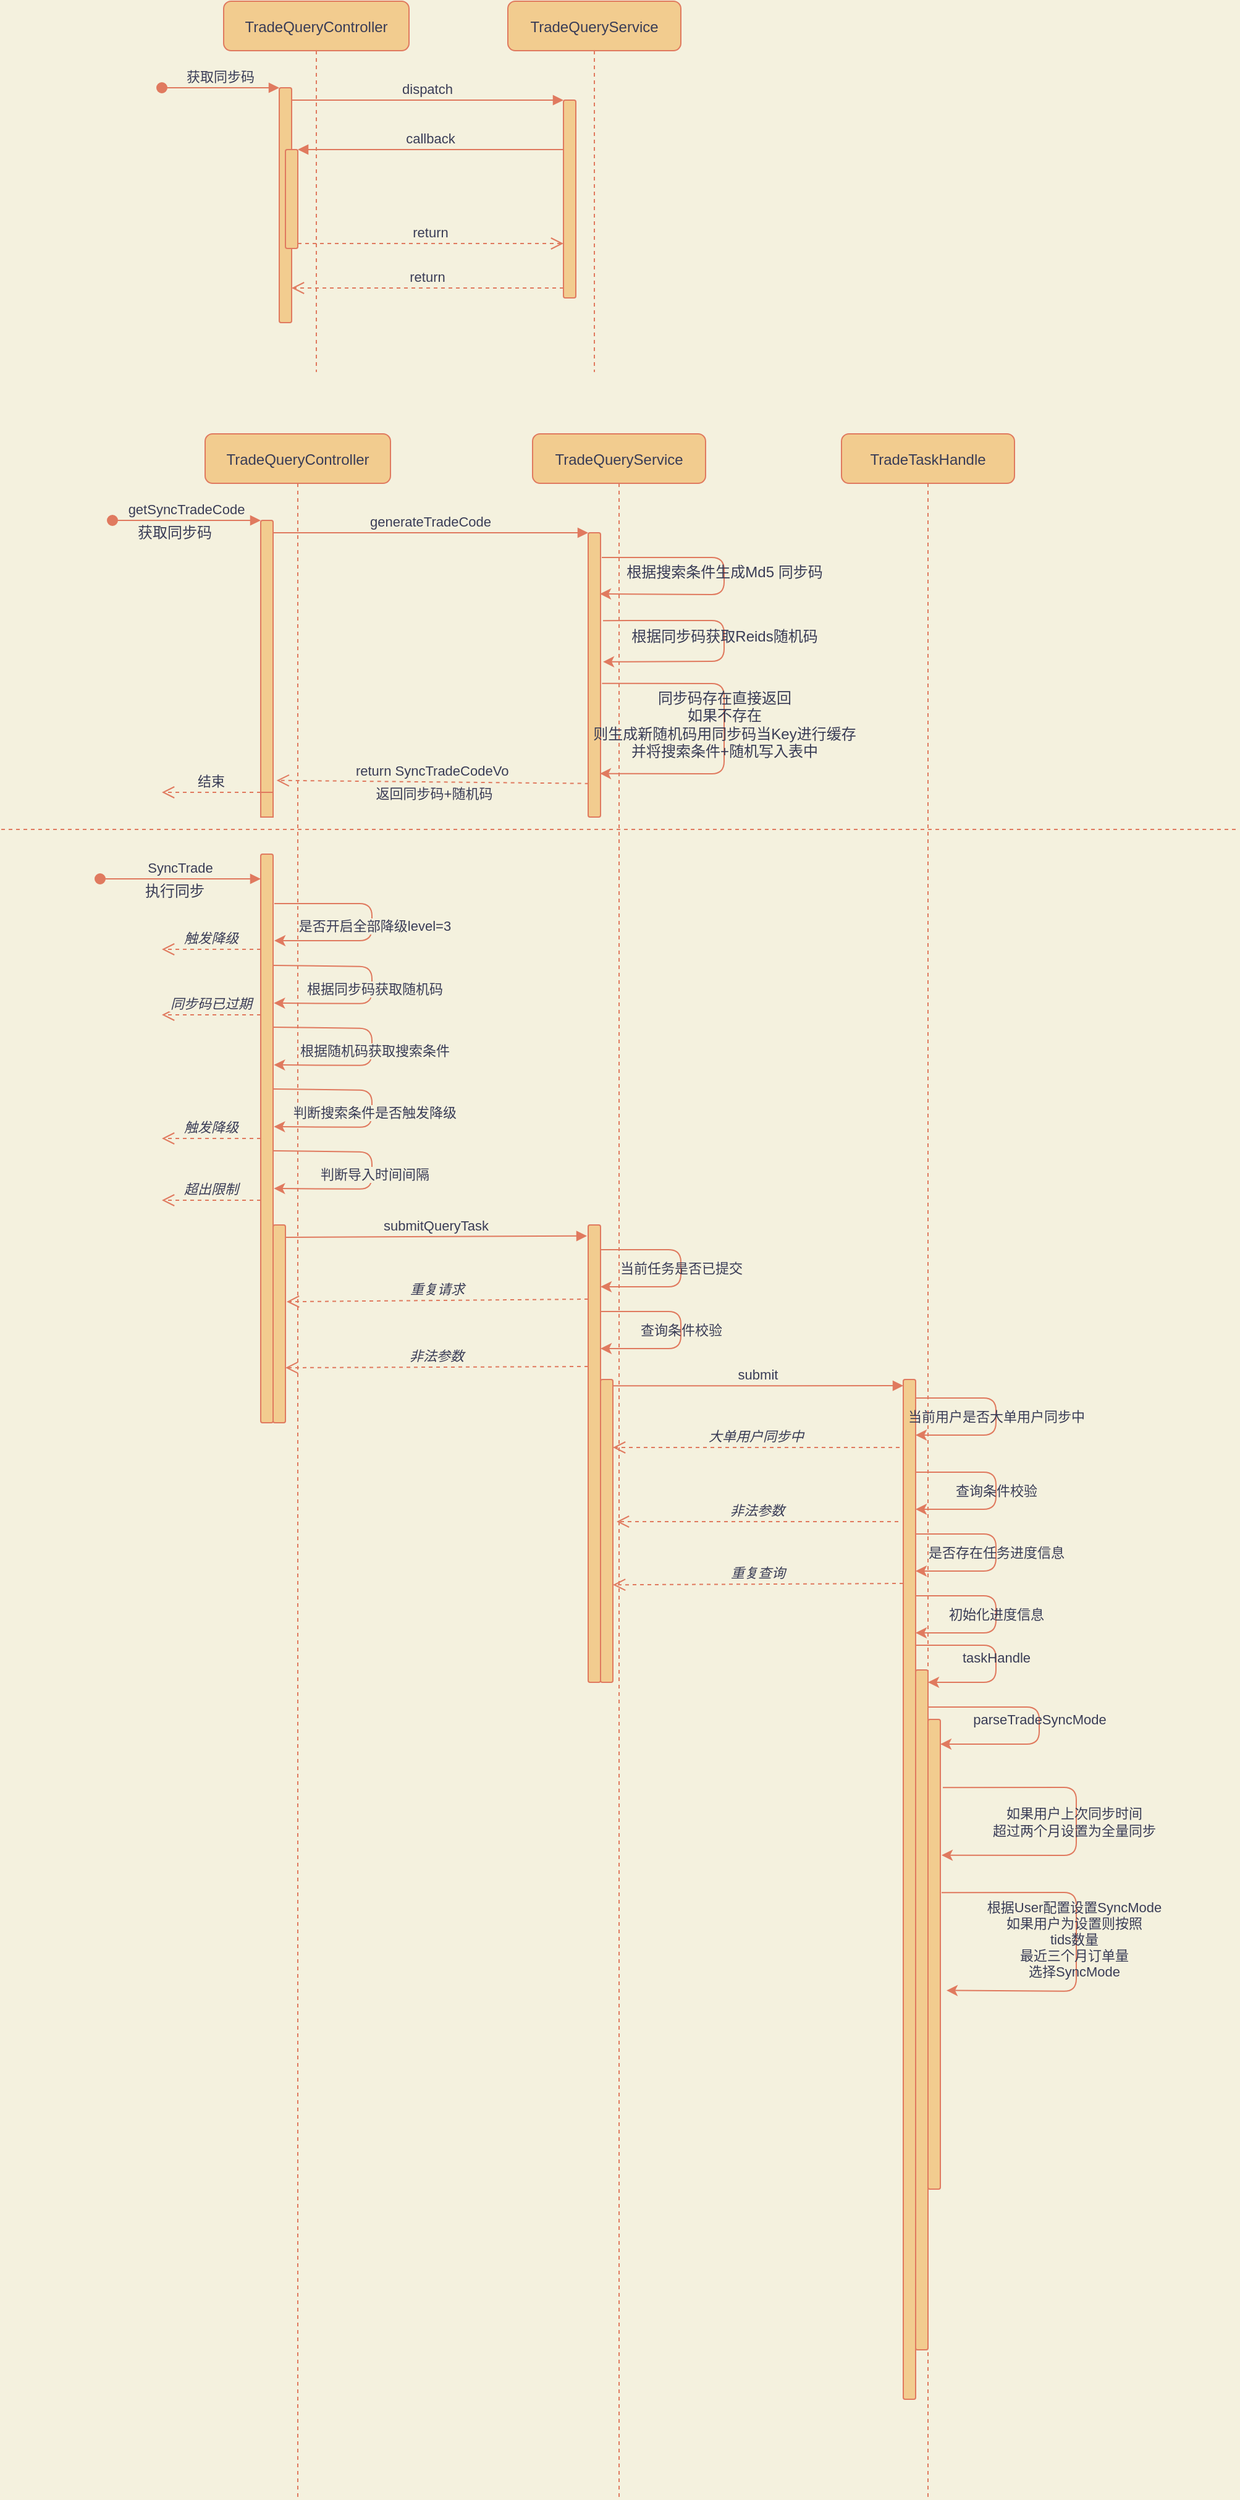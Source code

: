 <mxfile version="14.9.3" type="github">
  <diagram id="kgpKYQtTHZ0yAKxKKP6v" name="Page-1">
    <mxGraphModel dx="2361" dy="708" grid="1" gridSize="10" guides="1" tooltips="1" connect="1" arrows="1" fold="1" page="1" pageScale="1" pageWidth="1100" pageHeight="850" background="#F4F1DE" math="0" shadow="0">
      <root>
        <mxCell id="0" />
        <mxCell id="1" parent="0" />
        <mxCell id="3nuBFxr9cyL0pnOWT2aG-1" value="TradeQueryController" style="shape=umlLifeline;perimeter=lifelinePerimeter;container=1;collapsible=0;recursiveResize=0;shadow=0;strokeWidth=1;rounded=1;fillColor=#F2CC8F;strokeColor=#E07A5F;fontColor=#393C56;" parent="1" vertex="1">
          <mxGeometry x="70" y="80" width="150" height="300" as="geometry" />
        </mxCell>
        <mxCell id="3nuBFxr9cyL0pnOWT2aG-2" value="" style="points=[];perimeter=orthogonalPerimeter;shadow=0;strokeWidth=1;rounded=1;fillColor=#F2CC8F;strokeColor=#E07A5F;fontColor=#393C56;" parent="3nuBFxr9cyL0pnOWT2aG-1" vertex="1">
          <mxGeometry x="45" y="70" width="10" height="190" as="geometry" />
        </mxCell>
        <mxCell id="3nuBFxr9cyL0pnOWT2aG-3" value="获取同步码" style="verticalAlign=bottom;startArrow=oval;endArrow=block;startSize=8;shadow=0;strokeWidth=1;labelBackgroundColor=#F4F1DE;strokeColor=#E07A5F;fontColor=#393C56;" parent="3nuBFxr9cyL0pnOWT2aG-1" target="3nuBFxr9cyL0pnOWT2aG-2" edge="1">
          <mxGeometry relative="1" as="geometry">
            <mxPoint x="-50" y="70" as="sourcePoint" />
          </mxGeometry>
        </mxCell>
        <mxCell id="3nuBFxr9cyL0pnOWT2aG-4" value="" style="points=[];perimeter=orthogonalPerimeter;shadow=0;strokeWidth=1;rounded=1;fillColor=#F2CC8F;strokeColor=#E07A5F;fontColor=#393C56;" parent="3nuBFxr9cyL0pnOWT2aG-1" vertex="1">
          <mxGeometry x="50" y="120" width="10" height="80" as="geometry" />
        </mxCell>
        <mxCell id="3nuBFxr9cyL0pnOWT2aG-5" value="TradeQueryService" style="shape=umlLifeline;perimeter=lifelinePerimeter;container=1;collapsible=0;recursiveResize=0;shadow=0;strokeWidth=1;rounded=1;fillColor=#F2CC8F;strokeColor=#E07A5F;fontColor=#393C56;" parent="1" vertex="1">
          <mxGeometry x="300" y="80" width="140" height="300" as="geometry" />
        </mxCell>
        <mxCell id="3nuBFxr9cyL0pnOWT2aG-6" value="" style="points=[];perimeter=orthogonalPerimeter;shadow=0;strokeWidth=1;rounded=1;fillColor=#F2CC8F;strokeColor=#E07A5F;fontColor=#393C56;" parent="3nuBFxr9cyL0pnOWT2aG-5" vertex="1">
          <mxGeometry x="45" y="80" width="10" height="160" as="geometry" />
        </mxCell>
        <mxCell id="3nuBFxr9cyL0pnOWT2aG-7" value="return" style="verticalAlign=bottom;endArrow=open;dashed=1;endSize=8;exitX=0;exitY=0.95;shadow=0;strokeWidth=1;labelBackgroundColor=#F4F1DE;strokeColor=#E07A5F;fontColor=#393C56;" parent="1" source="3nuBFxr9cyL0pnOWT2aG-6" target="3nuBFxr9cyL0pnOWT2aG-2" edge="1">
          <mxGeometry relative="1" as="geometry">
            <mxPoint x="275" y="236" as="targetPoint" />
          </mxGeometry>
        </mxCell>
        <mxCell id="3nuBFxr9cyL0pnOWT2aG-8" value="dispatch" style="verticalAlign=bottom;endArrow=block;entryX=0;entryY=0;shadow=0;strokeWidth=1;labelBackgroundColor=#F4F1DE;strokeColor=#E07A5F;fontColor=#393C56;" parent="1" source="3nuBFxr9cyL0pnOWT2aG-2" target="3nuBFxr9cyL0pnOWT2aG-6" edge="1">
          <mxGeometry relative="1" as="geometry">
            <mxPoint x="275" y="160" as="sourcePoint" />
          </mxGeometry>
        </mxCell>
        <mxCell id="3nuBFxr9cyL0pnOWT2aG-9" value="callback" style="verticalAlign=bottom;endArrow=block;entryX=1;entryY=0;shadow=0;strokeWidth=1;labelBackgroundColor=#F4F1DE;strokeColor=#E07A5F;fontColor=#393C56;" parent="1" source="3nuBFxr9cyL0pnOWT2aG-6" target="3nuBFxr9cyL0pnOWT2aG-4" edge="1">
          <mxGeometry relative="1" as="geometry">
            <mxPoint x="240" y="200" as="sourcePoint" />
          </mxGeometry>
        </mxCell>
        <mxCell id="3nuBFxr9cyL0pnOWT2aG-10" value="return" style="verticalAlign=bottom;endArrow=open;dashed=1;endSize=8;exitX=1;exitY=0.95;shadow=0;strokeWidth=1;labelBackgroundColor=#F4F1DE;strokeColor=#E07A5F;fontColor=#393C56;" parent="1" source="3nuBFxr9cyL0pnOWT2aG-4" target="3nuBFxr9cyL0pnOWT2aG-6" edge="1">
          <mxGeometry relative="1" as="geometry">
            <mxPoint x="240" y="257" as="targetPoint" />
          </mxGeometry>
        </mxCell>
        <mxCell id="RdxSyApWsiTOnNlZj5HY-6" value="TradeQueryController" style="shape=umlLifeline;perimeter=lifelinePerimeter;container=1;collapsible=0;recursiveResize=0;shadow=0;strokeWidth=1;rounded=1;fillColor=#F2CC8F;strokeColor=#E07A5F;fontColor=#393C56;" vertex="1" parent="1">
          <mxGeometry x="55" y="430" width="150" height="1670" as="geometry" />
        </mxCell>
        <mxCell id="RdxSyApWsiTOnNlZj5HY-7" value="" style="points=[];perimeter=orthogonalPerimeter;shadow=0;strokeWidth=1;rounded=1;fillColor=#F2CC8F;strokeColor=#E07A5F;fontColor=#393C56;" vertex="1" parent="RdxSyApWsiTOnNlZj5HY-6">
          <mxGeometry x="45" y="70" width="10" height="235" as="geometry" />
        </mxCell>
        <mxCell id="RdxSyApWsiTOnNlZj5HY-8" value="getSyncTradeCode" style="verticalAlign=bottom;startArrow=oval;endArrow=block;startSize=8;shadow=0;strokeWidth=1;labelBackgroundColor=#F4F1DE;strokeColor=#E07A5F;fontColor=#393C56;" edge="1" parent="RdxSyApWsiTOnNlZj5HY-6" target="RdxSyApWsiTOnNlZj5HY-7">
          <mxGeometry relative="1" as="geometry">
            <mxPoint x="-75" y="70" as="sourcePoint" />
          </mxGeometry>
        </mxCell>
        <mxCell id="RdxSyApWsiTOnNlZj5HY-10" value="TradeQueryService" style="shape=umlLifeline;perimeter=lifelinePerimeter;container=1;collapsible=0;recursiveResize=0;shadow=0;strokeWidth=1;rounded=1;fillColor=#F2CC8F;strokeColor=#E07A5F;fontColor=#393C56;" vertex="1" parent="1">
          <mxGeometry x="320" y="430" width="140" height="1670" as="geometry" />
        </mxCell>
        <mxCell id="RdxSyApWsiTOnNlZj5HY-11" value="" style="points=[];perimeter=orthogonalPerimeter;shadow=0;strokeWidth=1;rounded=1;fillColor=#F2CC8F;strokeColor=#E07A5F;fontColor=#393C56;" vertex="1" parent="RdxSyApWsiTOnNlZj5HY-10">
          <mxGeometry x="45" y="80" width="10" height="230" as="geometry" />
        </mxCell>
        <mxCell id="RdxSyApWsiTOnNlZj5HY-32" value="" style="endArrow=classic;html=1;entryX=0.95;entryY=0.215;entryDx=0;entryDy=0;entryPerimeter=0;labelBackgroundColor=#F4F1DE;strokeColor=#E07A5F;fontColor=#393C56;" edge="1" parent="RdxSyApWsiTOnNlZj5HY-10" target="RdxSyApWsiTOnNlZj5HY-11">
          <mxGeometry width="50" height="50" relative="1" as="geometry">
            <mxPoint x="56" y="100" as="sourcePoint" />
            <mxPoint x="105" y="100" as="targetPoint" />
            <Array as="points">
              <mxPoint x="155" y="100" />
              <mxPoint x="155" y="130" />
            </Array>
          </mxGeometry>
        </mxCell>
        <mxCell id="RdxSyApWsiTOnNlZj5HY-33" value="&lt;span style=&quot;font-size: 12px&quot;&gt;根据搜索条件生成Md5 同步码&lt;/span&gt;" style="edgeLabel;html=1;align=center;verticalAlign=middle;resizable=0;points=[];rounded=1;labelBackgroundColor=none;fontColor=#393C56;" vertex="1" connectable="0" parent="RdxSyApWsiTOnNlZj5HY-32">
          <mxGeometry x="-0.033" relative="1" as="geometry">
            <mxPoint as="offset" />
          </mxGeometry>
        </mxCell>
        <mxCell id="RdxSyApWsiTOnNlZj5HY-39" value="" style="endArrow=classic;html=1;labelBackgroundColor=#F4F1DE;strokeColor=#E07A5F;fontColor=#393C56;entryX=1.2;entryY=0.454;entryDx=0;entryDy=0;entryPerimeter=0;exitX=1.2;exitY=0.309;exitDx=0;exitDy=0;exitPerimeter=0;" edge="1" parent="RdxSyApWsiTOnNlZj5HY-10" source="RdxSyApWsiTOnNlZj5HY-11" target="RdxSyApWsiTOnNlZj5HY-11">
          <mxGeometry width="50" height="50" relative="1" as="geometry">
            <mxPoint x="55" y="140.32" as="sourcePoint" />
            <mxPoint x="55" y="210" as="targetPoint" />
            <Array as="points">
              <mxPoint x="155" y="151" />
              <mxPoint x="155" y="184" />
            </Array>
          </mxGeometry>
        </mxCell>
        <mxCell id="RdxSyApWsiTOnNlZj5HY-40" value="&lt;span style=&quot;font-size: 12px&quot;&gt;根据同步码获取Reids随机码&lt;/span&gt;" style="edgeLabel;html=1;align=center;verticalAlign=middle;resizable=0;points=[];rounded=1;labelBackgroundColor=none;fontColor=#393C56;" vertex="1" connectable="0" parent="RdxSyApWsiTOnNlZj5HY-39">
          <mxGeometry x="-0.033" relative="1" as="geometry">
            <mxPoint as="offset" />
          </mxGeometry>
        </mxCell>
        <mxCell id="RdxSyApWsiTOnNlZj5HY-41" value="" style="endArrow=classic;html=1;labelBackgroundColor=#F4F1DE;strokeColor=#E07A5F;fontColor=#393C56;entryX=0.95;entryY=0.847;entryDx=0;entryDy=0;entryPerimeter=0;exitX=1.117;exitY=0.53;exitDx=0;exitDy=0;exitPerimeter=0;" edge="1" parent="RdxSyApWsiTOnNlZj5HY-10" source="RdxSyApWsiTOnNlZj5HY-11" target="RdxSyApWsiTOnNlZj5HY-11">
          <mxGeometry width="50" height="50" relative="1" as="geometry">
            <mxPoint x="55" y="210" as="sourcePoint" />
            <mxPoint x="53.67" y="241.25" as="targetPoint" />
            <Array as="points">
              <mxPoint x="155" y="202" />
              <mxPoint x="155" y="275" />
            </Array>
          </mxGeometry>
        </mxCell>
        <mxCell id="RdxSyApWsiTOnNlZj5HY-42" value="&lt;span style=&quot;font-size: 12px&quot;&gt;同步码存在直接返回&lt;br&gt;如果不存在&lt;br&gt;则生成新随机码用同步码当Key进行缓存&lt;br&gt;并将搜索条件+随机写入表中&lt;br&gt;&lt;/span&gt;" style="edgeLabel;html=1;align=center;verticalAlign=middle;resizable=0;points=[];rounded=1;labelBackgroundColor=none;fontColor=#393C56;" vertex="1" connectable="0" parent="RdxSyApWsiTOnNlZj5HY-41">
          <mxGeometry x="-0.033" relative="1" as="geometry">
            <mxPoint as="offset" />
          </mxGeometry>
        </mxCell>
        <mxCell id="RdxSyApWsiTOnNlZj5HY-13" value="generateTradeCode" style="verticalAlign=bottom;endArrow=block;entryX=0;entryY=0;shadow=0;strokeWidth=1;labelBackgroundColor=#F4F1DE;strokeColor=#E07A5F;fontColor=#393C56;" edge="1" parent="1" source="RdxSyApWsiTOnNlZj5HY-7" target="RdxSyApWsiTOnNlZj5HY-11">
          <mxGeometry relative="1" as="geometry">
            <mxPoint x="260" y="510" as="sourcePoint" />
            <mxPoint as="offset" />
          </mxGeometry>
        </mxCell>
        <mxCell id="RdxSyApWsiTOnNlZj5HY-16" value="获取同步码" style="text;html=1;align=center;verticalAlign=middle;resizable=0;points=[];autosize=1;strokeColor=none;rounded=1;fontColor=#393C56;" vertex="1" parent="1">
          <mxGeometry x="-10" y="500" width="80" height="20" as="geometry" />
        </mxCell>
        <mxCell id="RdxSyApWsiTOnNlZj5HY-21" value="return SyncTradeCodeVo" style="verticalAlign=bottom;endArrow=open;dashed=1;endSize=8;exitX=0.033;exitY=0.882;shadow=0;strokeWidth=1;exitDx=0;exitDy=0;exitPerimeter=0;labelBackgroundColor=#F4F1DE;strokeColor=#E07A5F;fontColor=#393C56;entryX=1.283;entryY=0.895;entryDx=0;entryDy=0;entryPerimeter=0;" edge="1" parent="1" source="RdxSyApWsiTOnNlZj5HY-11" target="RdxSyApWsiTOnNlZj5HY-7">
          <mxGeometry relative="1" as="geometry">
            <mxPoint x="105" y="651" as="targetPoint" />
            <mxPoint x="355" y="322.0" as="sourcePoint" />
          </mxGeometry>
        </mxCell>
        <mxCell id="RdxSyApWsiTOnNlZj5HY-22" value="返回同步码+随机码" style="edgeLabel;html=1;align=center;verticalAlign=middle;resizable=0;points=[];rounded=1;labelBackgroundColor=#F4F1DE;fontColor=#393C56;" vertex="1" connectable="0" parent="RdxSyApWsiTOnNlZj5HY-21">
          <mxGeometry x="0.132" y="1" relative="1" as="geometry">
            <mxPoint x="17" y="8" as="offset" />
          </mxGeometry>
        </mxCell>
        <mxCell id="RdxSyApWsiTOnNlZj5HY-23" value="" style="endArrow=none;dashed=1;html=1;labelBackgroundColor=#F4F1DE;strokeColor=#E07A5F;fontColor=#393C56;" edge="1" parent="1">
          <mxGeometry width="50" height="50" relative="1" as="geometry">
            <mxPoint x="-110" y="750" as="sourcePoint" />
            <mxPoint x="890" y="750" as="targetPoint" />
          </mxGeometry>
        </mxCell>
        <mxCell id="RdxSyApWsiTOnNlZj5HY-24" value="" style="points=[];perimeter=orthogonalPerimeter;shadow=0;strokeWidth=1;rounded=1;fillColor=#F2CC8F;strokeColor=#E07A5F;fontColor=#393C56;arcSize=0;" vertex="1" parent="1">
          <mxGeometry x="100" y="720" width="10" height="20" as="geometry" />
        </mxCell>
        <mxCell id="RdxSyApWsiTOnNlZj5HY-28" value="SyncTrade" style="verticalAlign=bottom;startArrow=oval;endArrow=block;startSize=8;shadow=0;strokeWidth=1;labelBackgroundColor=#F4F1DE;strokeColor=#E07A5F;fontColor=#393C56;" edge="1" parent="1">
          <mxGeometry relative="1" as="geometry">
            <mxPoint x="-30" y="790" as="sourcePoint" />
            <mxPoint x="100" y="790" as="targetPoint" />
          </mxGeometry>
        </mxCell>
        <mxCell id="RdxSyApWsiTOnNlZj5HY-29" value="执行同步" style="text;html=1;align=center;verticalAlign=middle;resizable=0;points=[];autosize=1;strokeColor=none;rounded=1;fontColor=#393C56;" vertex="1" parent="1">
          <mxGeometry y="790" width="60" height="20" as="geometry" />
        </mxCell>
        <mxCell id="RdxSyApWsiTOnNlZj5HY-35" value="" style="endArrow=classic;html=1;labelBackgroundColor=#F4F1DE;strokeColor=#E07A5F;fontColor=#393C56;" edge="1" parent="1">
          <mxGeometry width="50" height="50" relative="1" as="geometry">
            <mxPoint x="111" y="810" as="sourcePoint" />
            <mxPoint x="111" y="840" as="targetPoint" />
            <Array as="points">
              <mxPoint x="190" y="810" />
              <mxPoint x="190" y="840" />
            </Array>
          </mxGeometry>
        </mxCell>
        <mxCell id="RdxSyApWsiTOnNlZj5HY-36" value="是否开启全部降级level=3" style="edgeLabel;html=1;align=center;verticalAlign=middle;resizable=0;points=[];rounded=1;labelBackgroundColor=#F4F1DE;fontColor=#393C56;" vertex="1" connectable="0" parent="RdxSyApWsiTOnNlZj5HY-35">
          <mxGeometry x="-0.129" y="2" relative="1" as="geometry">
            <mxPoint y="15" as="offset" />
          </mxGeometry>
        </mxCell>
        <mxCell id="RdxSyApWsiTOnNlZj5HY-37" value="" style="endArrow=classic;html=1;exitX=1.033;exitY=0.065;exitDx=0;exitDy=0;exitPerimeter=0;labelBackgroundColor=#F4F1DE;strokeColor=#E07A5F;fontColor=#393C56;" edge="1" parent="1">
          <mxGeometry width="50" height="50" relative="1" as="geometry">
            <mxPoint x="110.0" y="860" as="sourcePoint" />
            <mxPoint x="110.67" y="890.5" as="targetPoint" />
            <Array as="points">
              <mxPoint x="190" y="861" />
              <mxPoint x="190" y="891" />
            </Array>
          </mxGeometry>
        </mxCell>
        <mxCell id="RdxSyApWsiTOnNlZj5HY-38" value="根据同步码获取随机码" style="edgeLabel;html=1;align=center;verticalAlign=middle;resizable=0;points=[];rounded=1;labelBackgroundColor=#F4F1DE;fontColor=#393C56;" vertex="1" connectable="0" parent="RdxSyApWsiTOnNlZj5HY-37">
          <mxGeometry x="-0.129" y="2" relative="1" as="geometry">
            <mxPoint y="15" as="offset" />
          </mxGeometry>
        </mxCell>
        <mxCell id="RdxSyApWsiTOnNlZj5HY-44" value="" style="endArrow=classic;html=1;exitX=1.033;exitY=0.065;exitDx=0;exitDy=0;exitPerimeter=0;labelBackgroundColor=#F4F1DE;strokeColor=#E07A5F;fontColor=#393C56;" edge="1" parent="1">
          <mxGeometry width="50" height="50" relative="1" as="geometry">
            <mxPoint x="110.0" y="910" as="sourcePoint" />
            <mxPoint x="110.67" y="940.5" as="targetPoint" />
            <Array as="points">
              <mxPoint x="190" y="911" />
              <mxPoint x="190" y="941" />
            </Array>
          </mxGeometry>
        </mxCell>
        <mxCell id="RdxSyApWsiTOnNlZj5HY-45" value="根据随机码获取搜索条件" style="edgeLabel;html=1;align=center;verticalAlign=middle;resizable=0;points=[];rounded=1;labelBackgroundColor=#F4F1DE;fontColor=#393C56;" vertex="1" connectable="0" parent="RdxSyApWsiTOnNlZj5HY-44">
          <mxGeometry x="-0.129" y="2" relative="1" as="geometry">
            <mxPoint y="15" as="offset" />
          </mxGeometry>
        </mxCell>
        <mxCell id="RdxSyApWsiTOnNlZj5HY-47" value="" style="endArrow=classic;html=1;exitX=1.033;exitY=0.065;exitDx=0;exitDy=0;exitPerimeter=0;labelBackgroundColor=#F4F1DE;strokeColor=#E07A5F;fontColor=#393C56;" edge="1" parent="1">
          <mxGeometry width="50" height="50" relative="1" as="geometry">
            <mxPoint x="110.0" y="960" as="sourcePoint" />
            <mxPoint x="110.67" y="990.5" as="targetPoint" />
            <Array as="points">
              <mxPoint x="190" y="961" />
              <mxPoint x="190" y="991" />
            </Array>
          </mxGeometry>
        </mxCell>
        <mxCell id="RdxSyApWsiTOnNlZj5HY-48" value="判断搜索条件是否触发降级" style="edgeLabel;html=1;align=center;verticalAlign=middle;resizable=0;points=[];rounded=1;labelBackgroundColor=#F4F1DE;fontColor=#393C56;" vertex="1" connectable="0" parent="RdxSyApWsiTOnNlZj5HY-47">
          <mxGeometry x="-0.129" y="2" relative="1" as="geometry">
            <mxPoint y="15" as="offset" />
          </mxGeometry>
        </mxCell>
        <mxCell id="RdxSyApWsiTOnNlZj5HY-49" value="触发降级" style="verticalAlign=bottom;endArrow=open;dashed=1;endSize=8;shadow=0;strokeWidth=1;labelBackgroundColor=#F4F1DE;strokeColor=#E07A5F;fontColor=#393C56;fontStyle=2" edge="1" parent="1">
          <mxGeometry relative="1" as="geometry">
            <mxPoint x="20" y="847" as="targetPoint" />
            <mxPoint x="100" y="847" as="sourcePoint" />
          </mxGeometry>
        </mxCell>
        <mxCell id="RdxSyApWsiTOnNlZj5HY-52" value="同步码已过期" style="verticalAlign=bottom;endArrow=open;dashed=1;endSize=8;shadow=0;strokeWidth=1;labelBackgroundColor=#F4F1DE;strokeColor=#E07A5F;fontColor=#393C56;fontStyle=2" edge="1" parent="1">
          <mxGeometry relative="1" as="geometry">
            <mxPoint x="20" y="900" as="targetPoint" />
            <mxPoint x="100" y="900" as="sourcePoint" />
          </mxGeometry>
        </mxCell>
        <mxCell id="RdxSyApWsiTOnNlZj5HY-53" value="结束" style="verticalAlign=bottom;endArrow=open;dashed=1;endSize=8;shadow=0;strokeWidth=1;labelBackgroundColor=#F4F1DE;strokeColor=#E07A5F;fontColor=#393C56;" edge="1" parent="1">
          <mxGeometry relative="1" as="geometry">
            <mxPoint x="20" y="720" as="targetPoint" />
            <mxPoint x="100" y="720" as="sourcePoint" />
          </mxGeometry>
        </mxCell>
        <mxCell id="RdxSyApWsiTOnNlZj5HY-54" value="触发降级" style="verticalAlign=bottom;endArrow=open;dashed=1;endSize=8;shadow=0;strokeWidth=1;labelBackgroundColor=#F4F1DE;strokeColor=#E07A5F;fontColor=#393C56;fontStyle=2" edge="1" parent="1">
          <mxGeometry relative="1" as="geometry">
            <mxPoint x="20" y="1000" as="targetPoint" />
            <mxPoint x="100" y="1000" as="sourcePoint" />
          </mxGeometry>
        </mxCell>
        <mxCell id="RdxSyApWsiTOnNlZj5HY-55" value="" style="endArrow=classic;html=1;exitX=1.033;exitY=0.065;exitDx=0;exitDy=0;exitPerimeter=0;labelBackgroundColor=#F4F1DE;strokeColor=#E07A5F;fontColor=#393C56;" edge="1" parent="1">
          <mxGeometry width="50" height="50" relative="1" as="geometry">
            <mxPoint x="110.0" y="1010" as="sourcePoint" />
            <mxPoint x="110.67" y="1040.5" as="targetPoint" />
            <Array as="points">
              <mxPoint x="190" y="1011" />
              <mxPoint x="190" y="1041" />
            </Array>
          </mxGeometry>
        </mxCell>
        <mxCell id="RdxSyApWsiTOnNlZj5HY-56" value="判断导入时间间隔" style="edgeLabel;html=1;align=center;verticalAlign=middle;resizable=0;points=[];rounded=1;labelBackgroundColor=#F4F1DE;fontColor=#393C56;" vertex="1" connectable="0" parent="RdxSyApWsiTOnNlZj5HY-55">
          <mxGeometry x="-0.129" y="2" relative="1" as="geometry">
            <mxPoint y="15" as="offset" />
          </mxGeometry>
        </mxCell>
        <mxCell id="RdxSyApWsiTOnNlZj5HY-57" value="超出限制" style="verticalAlign=bottom;endArrow=open;dashed=1;endSize=8;shadow=0;strokeWidth=1;labelBackgroundColor=#F4F1DE;strokeColor=#E07A5F;fontColor=#393C56;fontStyle=2" edge="1" parent="1">
          <mxGeometry relative="1" as="geometry">
            <mxPoint x="20" y="1050" as="targetPoint" />
            <mxPoint x="100" y="1050" as="sourcePoint" />
          </mxGeometry>
        </mxCell>
        <mxCell id="RdxSyApWsiTOnNlZj5HY-66" value="" style="points=[];perimeter=orthogonalPerimeter;shadow=0;strokeWidth=1;rounded=1;fillColor=#F2CC8F;strokeColor=#E07A5F;fontColor=#393C56;" vertex="1" parent="1">
          <mxGeometry x="110" y="1070" width="10" height="160" as="geometry" />
        </mxCell>
        <mxCell id="RdxSyApWsiTOnNlZj5HY-68" value="" style="points=[];perimeter=orthogonalPerimeter;shadow=0;strokeWidth=1;rounded=1;fillColor=#F2CC8F;strokeColor=#E07A5F;fontColor=#393C56;" vertex="1" parent="1">
          <mxGeometry x="365" y="1070" width="10" height="370" as="geometry" />
        </mxCell>
        <mxCell id="RdxSyApWsiTOnNlZj5HY-72" value="submitQueryTask" style="verticalAlign=bottom;endArrow=block;shadow=0;strokeWidth=1;labelBackgroundColor=#F4F1DE;strokeColor=#E07A5F;fontColor=#393C56;entryX=-0.1;entryY=0.024;entryDx=0;entryDy=0;entryPerimeter=0;" edge="1" parent="1" target="RdxSyApWsiTOnNlZj5HY-68">
          <mxGeometry relative="1" as="geometry">
            <mxPoint x="120" y="1080" as="sourcePoint" />
            <mxPoint x="360" y="1076" as="targetPoint" />
            <mxPoint as="offset" />
          </mxGeometry>
        </mxCell>
        <mxCell id="RdxSyApWsiTOnNlZj5HY-82" value="TradeTaskHandle" style="shape=umlLifeline;perimeter=lifelinePerimeter;container=1;collapsible=0;recursiveResize=0;shadow=0;strokeWidth=1;rounded=1;fillColor=#F2CC8F;strokeColor=#E07A5F;fontColor=#393C56;" vertex="1" parent="1">
          <mxGeometry x="570" y="430" width="140" height="1670" as="geometry" />
        </mxCell>
        <mxCell id="RdxSyApWsiTOnNlZj5HY-90" value="当前任务是否已提交" style="endArrow=classic;html=1;fontColor=#393C56;strokeColor=#E07A5F;fillColor=#F2CC8F;elbow=vertical;labelBackgroundColor=none;" edge="1" parent="1">
          <mxGeometry width="50" height="50" relative="1" as="geometry">
            <mxPoint x="375" y="1090" as="sourcePoint" />
            <mxPoint x="375" y="1120" as="targetPoint" />
            <Array as="points">
              <mxPoint x="440" y="1090" />
              <mxPoint x="440" y="1120" />
            </Array>
          </mxGeometry>
        </mxCell>
        <mxCell id="RdxSyApWsiTOnNlZj5HY-91" value="重复请求" style="verticalAlign=bottom;endArrow=open;dashed=1;endSize=8;shadow=0;strokeWidth=1;labelBackgroundColor=#F4F1DE;strokeColor=#E07A5F;fontColor=#393C56;fontStyle=2;entryX=1.1;entryY=0.388;entryDx=0;entryDy=0;entryPerimeter=0;" edge="1" parent="1" target="RdxSyApWsiTOnNlZj5HY-66">
          <mxGeometry relative="1" as="geometry">
            <mxPoint x="120" y="1131" as="targetPoint" />
            <mxPoint x="365" y="1130" as="sourcePoint" />
          </mxGeometry>
        </mxCell>
        <mxCell id="RdxSyApWsiTOnNlZj5HY-93" value="查询条件校验" style="endArrow=classic;html=1;fontColor=#393C56;strokeColor=#E07A5F;fillColor=#F2CC8F;elbow=vertical;labelBackgroundColor=none;" edge="1" parent="1">
          <mxGeometry width="50" height="50" relative="1" as="geometry">
            <mxPoint x="375" y="1140" as="sourcePoint" />
            <mxPoint x="375" y="1170" as="targetPoint" />
            <Array as="points">
              <mxPoint x="440" y="1140" />
              <mxPoint x="440" y="1170" />
            </Array>
          </mxGeometry>
        </mxCell>
        <mxCell id="RdxSyApWsiTOnNlZj5HY-94" value="非法参数" style="verticalAlign=bottom;endArrow=open;dashed=1;endSize=8;shadow=0;strokeWidth=1;labelBackgroundColor=#F4F1DE;strokeColor=#E07A5F;fontColor=#393C56;fontStyle=2" edge="1" parent="1">
          <mxGeometry relative="1" as="geometry">
            <mxPoint x="120" y="1185.5" as="targetPoint" />
            <mxPoint x="365" y="1184.5" as="sourcePoint" />
          </mxGeometry>
        </mxCell>
        <mxCell id="RdxSyApWsiTOnNlZj5HY-95" value="" style="points=[];perimeter=orthogonalPerimeter;shadow=0;strokeWidth=1;rounded=1;fillColor=#F2CC8F;strokeColor=#E07A5F;fontColor=#393C56;" vertex="1" parent="1">
          <mxGeometry x="375" y="1195" width="10" height="245" as="geometry" />
        </mxCell>
        <mxCell id="RdxSyApWsiTOnNlZj5HY-96" value="" style="points=[];perimeter=orthogonalPerimeter;shadow=0;strokeWidth=1;rounded=1;fillColor=#F2CC8F;strokeColor=#E07A5F;fontColor=#393C56;" vertex="1" parent="1">
          <mxGeometry x="620" y="1195" width="10" height="825" as="geometry" />
        </mxCell>
        <mxCell id="RdxSyApWsiTOnNlZj5HY-97" value="submit" style="verticalAlign=bottom;endArrow=block;shadow=0;strokeWidth=1;labelBackgroundColor=#F4F1DE;strokeColor=#E07A5F;fontColor=#393C56;" edge="1" parent="1">
          <mxGeometry relative="1" as="geometry">
            <mxPoint x="385" y="1200.16" as="sourcePoint" />
            <mxPoint x="620" y="1200" as="targetPoint" />
            <mxPoint as="offset" />
          </mxGeometry>
        </mxCell>
        <mxCell id="RdxSyApWsiTOnNlZj5HY-99" value="查询条件校验" style="endArrow=classic;html=1;fontColor=#393C56;strokeColor=#E07A5F;fillColor=#F2CC8F;elbow=vertical;labelBackgroundColor=none;" edge="1" parent="1">
          <mxGeometry width="50" height="50" relative="1" as="geometry">
            <mxPoint x="630" y="1270" as="sourcePoint" />
            <mxPoint x="630" y="1300" as="targetPoint" />
            <Array as="points">
              <mxPoint x="695" y="1270" />
              <mxPoint x="695" y="1300" />
            </Array>
          </mxGeometry>
        </mxCell>
        <mxCell id="RdxSyApWsiTOnNlZj5HY-100" value="非法参数" style="verticalAlign=bottom;endArrow=open;dashed=1;endSize=8;shadow=0;strokeWidth=1;labelBackgroundColor=#F4F1DE;strokeColor=#E07A5F;fontColor=#393C56;fontStyle=2;" edge="1" parent="1">
          <mxGeometry relative="1" as="geometry">
            <mxPoint x="388" y="1310" as="targetPoint" />
            <mxPoint x="616" y="1310" as="sourcePoint" />
          </mxGeometry>
        </mxCell>
        <mxCell id="RdxSyApWsiTOnNlZj5HY-103" value="当前用户是否大单用户同步中" style="endArrow=classic;html=1;fontColor=#393C56;strokeColor=#E07A5F;fillColor=#F2CC8F;elbow=vertical;labelBackgroundColor=none;" edge="1" parent="1">
          <mxGeometry width="50" height="50" relative="1" as="geometry">
            <mxPoint x="630" y="1210" as="sourcePoint" />
            <mxPoint x="630" y="1240" as="targetPoint" />
            <Array as="points">
              <mxPoint x="695" y="1210" />
              <mxPoint x="695" y="1240" />
            </Array>
          </mxGeometry>
        </mxCell>
        <mxCell id="RdxSyApWsiTOnNlZj5HY-104" value="大单用户同步中" style="verticalAlign=bottom;endArrow=open;dashed=1;endSize=8;shadow=0;strokeWidth=1;labelBackgroundColor=#F4F1DE;strokeColor=#E07A5F;fontColor=#393C56;fontStyle=2;" edge="1" parent="1">
          <mxGeometry relative="1" as="geometry">
            <mxPoint x="385" y="1250" as="targetPoint" />
            <mxPoint x="617" y="1250" as="sourcePoint" />
          </mxGeometry>
        </mxCell>
        <mxCell id="RdxSyApWsiTOnNlZj5HY-105" value="是否存在任务进度信息" style="endArrow=classic;html=1;fontColor=#393C56;strokeColor=#E07A5F;fillColor=#F2CC8F;elbow=vertical;labelBackgroundColor=none;" edge="1" parent="1">
          <mxGeometry width="50" height="50" relative="1" as="geometry">
            <mxPoint x="630" y="1320" as="sourcePoint" />
            <mxPoint x="630" y="1350" as="targetPoint" />
            <Array as="points">
              <mxPoint x="695" y="1320" />
              <mxPoint x="695" y="1350" />
            </Array>
          </mxGeometry>
        </mxCell>
        <mxCell id="RdxSyApWsiTOnNlZj5HY-106" value="重复查询" style="verticalAlign=bottom;endArrow=open;dashed=1;endSize=8;shadow=0;strokeWidth=1;labelBackgroundColor=#F4F1DE;strokeColor=#E07A5F;fontColor=#393C56;fontStyle=2;exitX=-0.1;exitY=0.427;exitDx=0;exitDy=0;exitPerimeter=0;entryX=0.9;entryY=0.449;entryDx=0;entryDy=0;entryPerimeter=0;" edge="1" parent="1">
          <mxGeometry relative="1" as="geometry">
            <mxPoint x="385" y="1361.125" as="targetPoint" />
            <mxPoint x="620" y="1360.005" as="sourcePoint" />
          </mxGeometry>
        </mxCell>
        <mxCell id="RdxSyApWsiTOnNlZj5HY-107" value="初始化进度信息" style="endArrow=classic;html=1;fontColor=#393C56;strokeColor=#E07A5F;fillColor=#F2CC8F;elbow=vertical;labelBackgroundColor=none;" edge="1" parent="1">
          <mxGeometry width="50" height="50" relative="1" as="geometry">
            <mxPoint x="630" y="1370" as="sourcePoint" />
            <mxPoint x="630" y="1400" as="targetPoint" />
            <Array as="points">
              <mxPoint x="695" y="1370" />
              <mxPoint x="695" y="1400" />
            </Array>
          </mxGeometry>
        </mxCell>
        <mxCell id="RdxSyApWsiTOnNlZj5HY-109" value="" style="points=[];perimeter=orthogonalPerimeter;shadow=0;strokeWidth=1;rounded=1;fillColor=#F2CC8F;strokeColor=#E07A5F;fontColor=#393C56;" vertex="1" parent="1">
          <mxGeometry x="630" y="1430" width="10" height="550" as="geometry" />
        </mxCell>
        <mxCell id="RdxSyApWsiTOnNlZj5HY-110" value="taskHandle" style="endArrow=classic;html=1;fontColor=#393C56;strokeColor=#E07A5F;fillColor=#F2CC8F;elbow=vertical;labelBackgroundColor=none;" edge="1" parent="1">
          <mxGeometry width="50" height="50" relative="1" as="geometry">
            <mxPoint x="630" y="1410" as="sourcePoint" />
            <mxPoint x="640" y="1440" as="targetPoint" />
            <Array as="points">
              <mxPoint x="695" y="1410" />
              <mxPoint x="695" y="1440" />
            </Array>
          </mxGeometry>
        </mxCell>
        <mxCell id="RdxSyApWsiTOnNlZj5HY-113" value="" style="points=[];perimeter=orthogonalPerimeter;shadow=0;strokeWidth=1;rounded=1;fillColor=#F2CC8F;strokeColor=#E07A5F;fontColor=#393C56;" vertex="1" parent="1">
          <mxGeometry x="100" y="770" width="10" height="460" as="geometry" />
        </mxCell>
        <mxCell id="RdxSyApWsiTOnNlZj5HY-114" value="" style="points=[];perimeter=orthogonalPerimeter;shadow=0;strokeWidth=1;rounded=1;fillColor=#F2CC8F;strokeColor=#E07A5F;fontColor=#393C56;" vertex="1" parent="1">
          <mxGeometry x="640" y="1470" width="10" height="380" as="geometry" />
        </mxCell>
        <mxCell id="RdxSyApWsiTOnNlZj5HY-115" value="parseTradeSyncMode" style="endArrow=classic;html=1;fontColor=#393C56;strokeColor=#E07A5F;fillColor=#F2CC8F;elbow=vertical;labelBackgroundColor=none;" edge="1" parent="1">
          <mxGeometry width="50" height="50" relative="1" as="geometry">
            <mxPoint x="640" y="1460" as="sourcePoint" />
            <mxPoint x="650" y="1490" as="targetPoint" />
            <Array as="points">
              <mxPoint x="730" y="1460" />
              <mxPoint x="730" y="1490" />
            </Array>
          </mxGeometry>
        </mxCell>
        <mxCell id="RdxSyApWsiTOnNlZj5HY-116" value="" style="endArrow=classic;html=1;labelBackgroundColor=none;fontColor=#393C56;strokeColor=#E07A5F;fillColor=#F2CC8F;exitX=1.2;exitY=0.145;exitDx=0;exitDy=0;exitPerimeter=0;entryX=1.1;entryY=0.289;entryDx=0;entryDy=0;entryPerimeter=0;" edge="1" parent="1" source="RdxSyApWsiTOnNlZj5HY-114" target="RdxSyApWsiTOnNlZj5HY-114">
          <mxGeometry width="50" height="50" relative="1" as="geometry">
            <mxPoint x="700" y="1590" as="sourcePoint" />
            <mxPoint x="750" y="1540" as="targetPoint" />
            <Array as="points">
              <mxPoint x="760" y="1525" />
              <mxPoint x="760" y="1580" />
            </Array>
          </mxGeometry>
        </mxCell>
        <mxCell id="RdxSyApWsiTOnNlZj5HY-118" value="&lt;span style=&quot;&quot;&gt;如果用户上次同步时间&lt;br&gt;超过两个月设置为全量同步&lt;/span&gt;" style="edgeLabel;html=1;align=center;verticalAlign=middle;resizable=0;points=[];fontColor=#393C56;labelBackgroundColor=none;" vertex="1" connectable="0" parent="RdxSyApWsiTOnNlZj5HY-116">
          <mxGeometry x="0.001" y="-2" relative="1" as="geometry">
            <mxPoint as="offset" />
          </mxGeometry>
        </mxCell>
        <mxCell id="RdxSyApWsiTOnNlZj5HY-119" value="" style="endArrow=classic;html=1;labelBackgroundColor=none;fontColor=#393C56;strokeColor=#E07A5F;fillColor=#F2CC8F;exitX=1.2;exitY=0.145;exitDx=0;exitDy=0;exitPerimeter=0;entryX=1.5;entryY=0.577;entryDx=0;entryDy=0;entryPerimeter=0;" edge="1" parent="1" target="RdxSyApWsiTOnNlZj5HY-114">
          <mxGeometry width="50" height="50" relative="1" as="geometry">
            <mxPoint x="651" y="1610.1" as="sourcePoint" />
            <mxPoint x="650" y="1664.82" as="targetPoint" />
            <Array as="points">
              <mxPoint x="760" y="1610" />
              <mxPoint x="760" y="1690" />
            </Array>
          </mxGeometry>
        </mxCell>
        <mxCell id="RdxSyApWsiTOnNlZj5HY-120" value="&lt;span&gt;根据User配置设置SyncMode&lt;br&gt;如果用户为设置则按照&lt;br&gt;tids数量&lt;br&gt;最近三个月订单量&lt;br&gt;选择SyncMode&lt;br&gt;&lt;/span&gt;" style="edgeLabel;html=1;align=center;verticalAlign=middle;resizable=0;points=[];fontColor=#393C56;labelBackgroundColor=none;" vertex="1" connectable="0" parent="RdxSyApWsiTOnNlZj5HY-119">
          <mxGeometry x="0.001" y="-2" relative="1" as="geometry">
            <mxPoint as="offset" />
          </mxGeometry>
        </mxCell>
      </root>
    </mxGraphModel>
  </diagram>
</mxfile>
